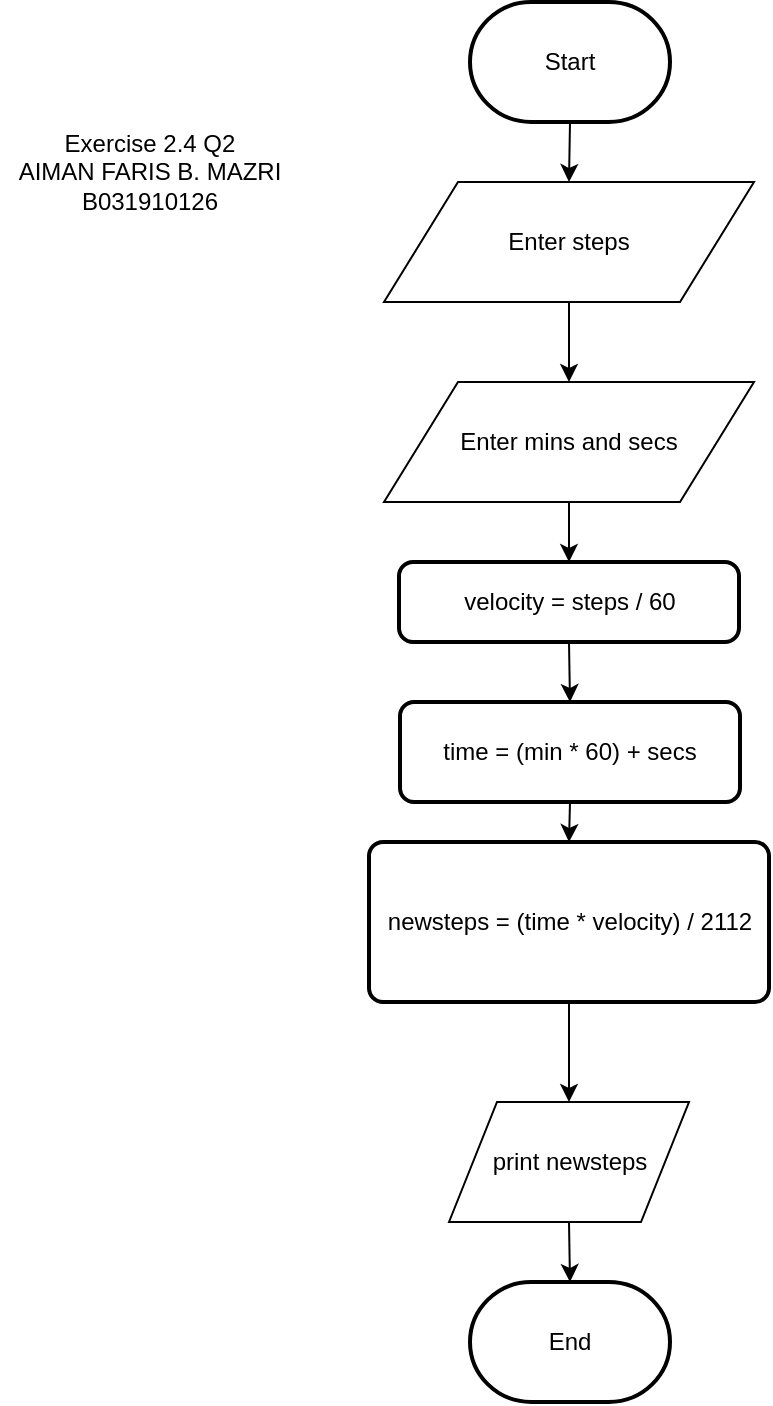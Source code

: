 <mxfile version="11.3.1" type="github" pages="1"><diagram id="z-S-XtC33y5ax5CGs8fZ" name="Page-1"><mxGraphModel dx="854" dy="419" grid="1" gridSize="10" guides="1" tooltips="1" connect="1" arrows="1" fold="1" page="1" pageScale="1" pageWidth="850" pageHeight="1100" math="0" shadow="0"><root><mxCell id="0"/><mxCell id="1" parent="0"/><mxCell id="lw7vP6Jju1hPRGqePa7z-5" value="" style="edgeStyle=orthogonalEdgeStyle;rounded=0;orthogonalLoop=1;jettySize=auto;html=1;" parent="1" source="lw7vP6Jju1hPRGqePa7z-1" target="lw7vP6Jju1hPRGqePa7z-4" edge="1"><mxGeometry relative="1" as="geometry"/></mxCell><mxCell id="lw7vP6Jju1hPRGqePa7z-1" value="Enter steps" style="shape=parallelogram;perimeter=parallelogramPerimeter;whiteSpace=wrap;html=1;" parent="1" vertex="1"><mxGeometry x="332" y="120" width="185" height="60" as="geometry"/></mxCell><mxCell id="lw7vP6Jju1hPRGqePa7z-9" style="edgeStyle=orthogonalEdgeStyle;rounded=0;orthogonalLoop=1;jettySize=auto;html=1;exitX=0.5;exitY=1;exitDx=0;exitDy=0;entryX=0.5;entryY=0;entryDx=0;entryDy=0;" parent="1" source="lw7vP6Jju1hPRGqePa7z-4" target="lw7vP6Jju1hPRGqePa7z-7" edge="1"><mxGeometry relative="1" as="geometry"/></mxCell><mxCell id="lw7vP6Jju1hPRGqePa7z-4" value="Enter mins and secs" style="shape=parallelogram;perimeter=parallelogramPerimeter;whiteSpace=wrap;html=1;" parent="1" vertex="1"><mxGeometry x="332" y="220" width="185" height="60" as="geometry"/></mxCell><mxCell id="lw7vP6Jju1hPRGqePa7z-3" style="edgeStyle=orthogonalEdgeStyle;rounded=0;orthogonalLoop=1;jettySize=auto;html=1;exitX=0.5;exitY=1;exitDx=0;exitDy=0;exitPerimeter=0;entryX=0.5;entryY=0;entryDx=0;entryDy=0;" parent="1" source="lw7vP6Jju1hPRGqePa7z-2" target="lw7vP6Jju1hPRGqePa7z-1" edge="1"><mxGeometry relative="1" as="geometry"/></mxCell><mxCell id="lw7vP6Jju1hPRGqePa7z-2" value="Start" style="strokeWidth=2;html=1;shape=mxgraph.flowchart.terminator;whiteSpace=wrap;" parent="1" vertex="1"><mxGeometry x="375" y="30" width="100" height="60" as="geometry"/></mxCell><mxCell id="lw7vP6Jju1hPRGqePa7z-10" style="edgeStyle=orthogonalEdgeStyle;rounded=0;orthogonalLoop=1;jettySize=auto;html=1;exitX=0.5;exitY=1;exitDx=0;exitDy=0;entryX=0.5;entryY=0;entryDx=0;entryDy=0;" parent="1" source="lw7vP6Jju1hPRGqePa7z-7" target="lw7vP6Jju1hPRGqePa7z-8" edge="1"><mxGeometry relative="1" as="geometry"/></mxCell><mxCell id="lw7vP6Jju1hPRGqePa7z-7" value="velocity = steps / 60" style="rounded=1;whiteSpace=wrap;html=1;absoluteArcSize=1;arcSize=14;strokeWidth=2;" parent="1" vertex="1"><mxGeometry x="339.5" y="310" width="170" height="40" as="geometry"/></mxCell><mxCell id="lw7vP6Jju1hPRGqePa7z-12" style="edgeStyle=orthogonalEdgeStyle;rounded=0;orthogonalLoop=1;jettySize=auto;html=1;exitX=0.5;exitY=1;exitDx=0;exitDy=0;entryX=0.5;entryY=0;entryDx=0;entryDy=0;" parent="1" source="lw7vP6Jju1hPRGqePa7z-8" target="lw7vP6Jju1hPRGqePa7z-11" edge="1"><mxGeometry relative="1" as="geometry"/></mxCell><mxCell id="lw7vP6Jju1hPRGqePa7z-8" value="time = (min * 60) + secs" style="rounded=1;whiteSpace=wrap;html=1;absoluteArcSize=1;arcSize=14;strokeWidth=2;" parent="1" vertex="1"><mxGeometry x="340" y="380" width="170" height="50" as="geometry"/></mxCell><mxCell id="lw7vP6Jju1hPRGqePa7z-18" style="edgeStyle=orthogonalEdgeStyle;rounded=0;orthogonalLoop=1;jettySize=auto;html=1;exitX=0.5;exitY=1;exitDx=0;exitDy=0;entryX=0.5;entryY=0;entryDx=0;entryDy=0;" parent="1" source="lw7vP6Jju1hPRGqePa7z-11" target="lw7vP6Jju1hPRGqePa7z-17" edge="1"><mxGeometry relative="1" as="geometry"/></mxCell><mxCell id="lw7vP6Jju1hPRGqePa7z-11" value="newsteps = (time * velocity) / 2112" style="rounded=1;whiteSpace=wrap;html=1;absoluteArcSize=1;arcSize=14;strokeWidth=2;" parent="1" vertex="1"><mxGeometry x="324.5" y="450" width="200" height="80" as="geometry"/></mxCell><mxCell id="lw7vP6Jju1hPRGqePa7z-21" style="edgeStyle=orthogonalEdgeStyle;rounded=0;orthogonalLoop=1;jettySize=auto;html=1;exitX=0.5;exitY=1;exitDx=0;exitDy=0;entryX=0.5;entryY=0;entryDx=0;entryDy=0;entryPerimeter=0;" parent="1" source="lw7vP6Jju1hPRGqePa7z-17" target="lw7vP6Jju1hPRGqePa7z-20" edge="1"><mxGeometry relative="1" as="geometry"/></mxCell><mxCell id="lw7vP6Jju1hPRGqePa7z-17" value="print newsteps" style="shape=parallelogram;perimeter=parallelogramPerimeter;whiteSpace=wrap;html=1;" parent="1" vertex="1"><mxGeometry x="364.5" y="580" width="120" height="60" as="geometry"/></mxCell><mxCell id="lw7vP6Jju1hPRGqePa7z-20" value="End" style="strokeWidth=2;html=1;shape=mxgraph.flowchart.terminator;whiteSpace=wrap;" parent="1" vertex="1"><mxGeometry x="375" y="670" width="100" height="60" as="geometry"/></mxCell><mxCell id="acw_LK0BUGP418Cbjd2T-1" value="Exercise 2.4 Q2&lt;br&gt;AIMAN FARIS B. MAZRI&lt;br&gt;B031910126" style="text;html=1;strokeColor=none;fillColor=none;align=center;verticalAlign=middle;whiteSpace=wrap;rounded=0;" vertex="1" parent="1"><mxGeometry x="140" y="70" width="150" height="90" as="geometry"/></mxCell></root></mxGraphModel></diagram></mxfile>